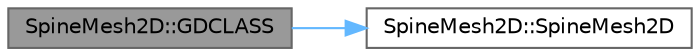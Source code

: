 digraph "SpineMesh2D::GDCLASS"
{
 // LATEX_PDF_SIZE
  bgcolor="transparent";
  edge [fontname=Helvetica,fontsize=10,labelfontname=Helvetica,labelfontsize=10];
  node [fontname=Helvetica,fontsize=10,shape=box,height=0.2,width=0.4];
  rankdir="LR";
  Node1 [id="Node000001",label="SpineMesh2D::GDCLASS",height=0.2,width=0.4,color="gray40", fillcolor="grey60", style="filled", fontcolor="black",tooltip=" "];
  Node1 -> Node2 [id="edge1_Node000001_Node000002",color="steelblue1",style="solid",tooltip=" "];
  Node2 [id="Node000002",label="SpineMesh2D::SpineMesh2D",height=0.2,width=0.4,color="grey40", fillcolor="white", style="filled",URL="$class_spine_mesh2_d.html#a439ae354df019d2cc000fabe0a95f666",tooltip=" "];
}
